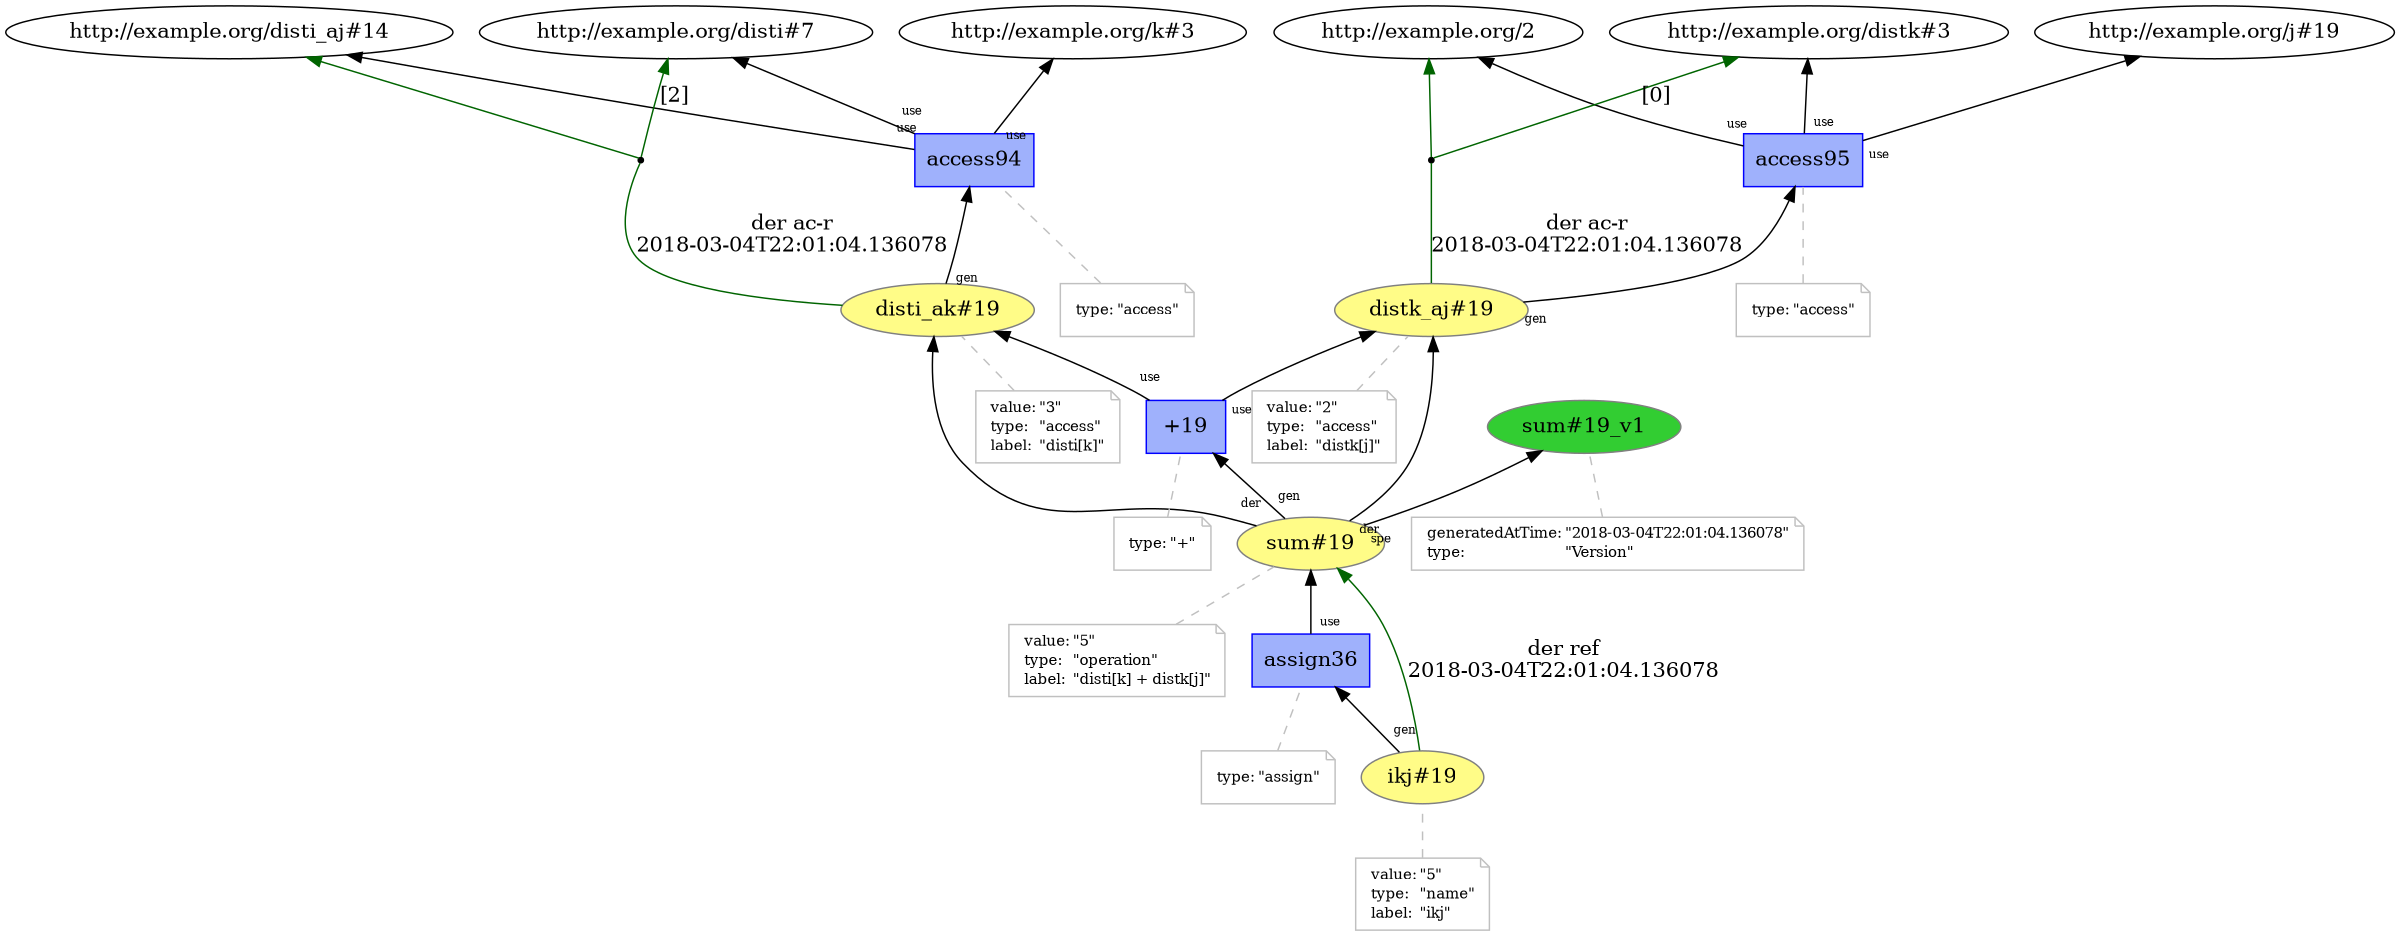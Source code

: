 digraph "PROV" { size="16,12"; rankdir="BT";
"http://example.org/disti_ak#19" [fillcolor="#FFFC87",color="#808080",style="filled",label="disti_ak#19",URL="http://example.org/disti_ak#19"]
"-attrs0" [color="gray",shape="note",fontsize="10",fontcolor="black",label=<<TABLE cellpadding="0" border="0">
	<TR>
	    <TD align="left">value:</TD>
	    <TD align="left">&quot;3&quot;</TD>
	</TR>
	<TR>
	    <TD align="left">type:</TD>
	    <TD align="left">&quot;access&quot;</TD>
	</TR>
	<TR>
	    <TD align="left">label:</TD>
	    <TD align="left">&quot;disti[k]&quot;</TD>
	</TR>
</TABLE>>]
"-attrs0" -> "http://example.org/disti_ak#19" [color="gray",style="dashed",arrowhead="none"]
"http://example.org/access94" [fillcolor="#9FB1FC",color="#0000FF",shape="polygon",sides="4",style="filled",label="access94",URL="http://example.org/access94"]
"-attrs1" [color="gray",shape="note",fontsize="10",fontcolor="black",label=<<TABLE cellpadding="0" border="0">
	<TR>
	    <TD align="left">type:</TD>
	    <TD align="left">&quot;access&quot;</TD>
	</TR>
</TABLE>>]
"-attrs1" -> "http://example.org/access94" [color="gray",style="dashed",arrowhead="none"]
"http://example.org/access94" -> "http://example.org/disti_aj#14" [labelfontsize="8",labeldistance="1.5",labelangle="60.0",rotation="20",taillabel="use"]
"bn0" [shape="point",label=""]
"http://example.org/disti_ak#19" -> "bn0" [arrowhead="none",color="darkgreen",label="der ac-r
2018-03-04T22:01:04.136078"]
"bn0" -> "http://example.org/disti#7" [labelfontsize="8",labeldistance="1.5",color="darkgreen",labelangle="60.0",rotation="20",label="[2]"]
"bn0" -> "http://example.org/disti_aj#14" [color="darkgreen"]
"http://example.org/disti_ak#19" -> "http://example.org/access94" [labelfontsize="8",labeldistance="1.5",labelangle="60.0",rotation="20",taillabel="gen"]
"http://example.org/access94" -> "http://example.org/disti#7" [labelfontsize="8",labeldistance="1.5",labelangle="60.0",rotation="20",taillabel="use"]
"http://example.org/access94" -> "http://example.org/k#3" [labelfontsize="8",labeldistance="1.5",labelangle="60.0",rotation="20",taillabel="use"]
"http://example.org/distk_aj#19" [fillcolor="#FFFC87",color="#808080",style="filled",label="distk_aj#19",URL="http://example.org/distk_aj#19"]
"-attrs2" [color="gray",shape="note",fontsize="10",fontcolor="black",label=<<TABLE cellpadding="0" border="0">
	<TR>
	    <TD align="left">value:</TD>
	    <TD align="left">&quot;2&quot;</TD>
	</TR>
	<TR>
	    <TD align="left">type:</TD>
	    <TD align="left">&quot;access&quot;</TD>
	</TR>
	<TR>
	    <TD align="left">label:</TD>
	    <TD align="left">&quot;distk[j]&quot;</TD>
	</TR>
</TABLE>>]
"-attrs2" -> "http://example.org/distk_aj#19" [color="gray",style="dashed",arrowhead="none"]
"http://example.org/access95" [fillcolor="#9FB1FC",color="#0000FF",shape="polygon",sides="4",style="filled",label="access95",URL="http://example.org/access95"]
"-attrs3" [color="gray",shape="note",fontsize="10",fontcolor="black",label=<<TABLE cellpadding="0" border="0">
	<TR>
	    <TD align="left">type:</TD>
	    <TD align="left">&quot;access&quot;</TD>
	</TR>
</TABLE>>]
"-attrs3" -> "http://example.org/access95" [color="gray",style="dashed",arrowhead="none"]
"http://example.org/access95" -> "http://example.org/2" [labelfontsize="8",labeldistance="1.5",labelangle="60.0",rotation="20",taillabel="use"]
"bn1" [shape="point",label=""]
"http://example.org/distk_aj#19" -> "bn1" [arrowhead="none",color="darkgreen",label="der ac-r
2018-03-04T22:01:04.136078"]
"bn1" -> "http://example.org/distk#3" [labelfontsize="8",labeldistance="1.5",color="darkgreen",labelangle="60.0",rotation="20",label="[0]"]
"bn1" -> "http://example.org/2" [color="darkgreen"]
"http://example.org/distk_aj#19" -> "http://example.org/access95" [labelfontsize="8",labeldistance="1.5",labelangle="60.0",rotation="20",taillabel="gen"]
"http://example.org/access95" -> "http://example.org/distk#3" [labelfontsize="8",labeldistance="1.5",labelangle="60.0",rotation="20",taillabel="use"]
"http://example.org/access95" -> "http://example.org/j#19" [labelfontsize="8",labeldistance="1.5",labelangle="60.0",rotation="20",taillabel="use"]
"http://example.org/sum#19" [fillcolor="#FFFC87",color="#808080",style="filled",label="sum#19",URL="http://example.org/sum#19"]
"-attrs4" [color="gray",shape="note",fontsize="10",fontcolor="black",label=<<TABLE cellpadding="0" border="0">
	<TR>
	    <TD align="left">value:</TD>
	    <TD align="left">&quot;5&quot;</TD>
	</TR>
	<TR>
	    <TD align="left">type:</TD>
	    <TD align="left">&quot;operation&quot;</TD>
	</TR>
	<TR>
	    <TD align="left">label:</TD>
	    <TD align="left">&quot;disti[k] + distk[j]&quot;</TD>
	</TR>
</TABLE>>]
"-attrs4" -> "http://example.org/sum#19" [color="gray",style="dashed",arrowhead="none"]
"http://example.org/sum#19_v1" [fillcolor="#32CD32",color="#808080",style="filled",label="sum#19_v1",URL="http://example.org/sum#19_v1"]
"-attrs5" [color="gray",shape="note",fontsize="10",fontcolor="black",label=<<TABLE cellpadding="0" border="0">
	<TR>
	    <TD align="left">generatedAtTime:</TD>
	    <TD align="left">&quot;2018-03-04T22:01:04.136078&quot;</TD>
	</TR>
	<TR>
	    <TD align="left">type:</TD>
	    <TD align="left">&quot;Version&quot;</TD>
	</TR>
</TABLE>>]
"-attrs5" -> "http://example.org/sum#19_v1" [color="gray",style="dashed",arrowhead="none"]
"http://example.org/sum#19" -> "http://example.org/sum#19_v1" [labelfontsize="8",labeldistance="1.5",labelangle="60.0",rotation="20",taillabel="spe"]
"http://example.org/+19" [fillcolor="#9FB1FC",color="#0000FF",shape="polygon",sides="4",style="filled",label="+19",URL="http://example.org/+19"]
"-attrs6" [color="gray",shape="note",fontsize="10",fontcolor="black",label=<<TABLE cellpadding="0" border="0">
	<TR>
	    <TD align="left">type:</TD>
	    <TD align="left">&quot;+&quot;</TD>
	</TR>
</TABLE>>]
"-attrs6" -> "http://example.org/+19" [color="gray",style="dashed",arrowhead="none"]
"http://example.org/+19" -> "http://example.org/disti_ak#19" [labelfontsize="8",labeldistance="1.5",labelangle="60.0",rotation="20",taillabel="use"]
"http://example.org/sum#19" -> "http://example.org/disti_ak#19" [labelfontsize="8",labeldistance="1.5",labelangle="60.0",rotation="20",taillabel="der"]
"http://example.org/+19" -> "http://example.org/distk_aj#19" [labelfontsize="8",labeldistance="1.5",labelangle="60.0",rotation="20",taillabel="use"]
"http://example.org/sum#19" -> "http://example.org/distk_aj#19" [labelfontsize="8",labeldistance="1.5",labelangle="60.0",rotation="20",taillabel="der"]
"http://example.org/sum#19" -> "http://example.org/+19" [labelfontsize="8",labeldistance="1.5",labelangle="60.0",rotation="20",taillabel="gen"]
"http://example.org/ikj#19" [fillcolor="#FFFC87",color="#808080",style="filled",label="ikj#19",URL="http://example.org/ikj#19"]
"-attrs7" [color="gray",shape="note",fontsize="10",fontcolor="black",label=<<TABLE cellpadding="0" border="0">
	<TR>
	    <TD align="left">value:</TD>
	    <TD align="left">&quot;5&quot;</TD>
	</TR>
	<TR>
	    <TD align="left">type:</TD>
	    <TD align="left">&quot;name&quot;</TD>
	</TR>
	<TR>
	    <TD align="left">label:</TD>
	    <TD align="left">&quot;ikj&quot;</TD>
	</TR>
</TABLE>>]
"-attrs7" -> "http://example.org/ikj#19" [color="gray",style="dashed",arrowhead="none"]
"http://example.org/assign36" [fillcolor="#9FB1FC",color="#0000FF",shape="polygon",sides="4",style="filled",label="assign36",URL="http://example.org/assign36"]
"-attrs8" [color="gray",shape="note",fontsize="10",fontcolor="black",label=<<TABLE cellpadding="0" border="0">
	<TR>
	    <TD align="left">type:</TD>
	    <TD align="left">&quot;assign&quot;</TD>
	</TR>
</TABLE>>]
"-attrs8" -> "http://example.org/assign36" [color="gray",style="dashed",arrowhead="none"]
"http://example.org/assign36" -> "http://example.org/sum#19" [labelfontsize="8",labeldistance="1.5",labelangle="60.0",rotation="20",taillabel="use"]
"http://example.org/ikj#19" -> "http://example.org/sum#19" [labelfontsize="8",labeldistance="1.5",color="darkgreen",labelangle="60.0",rotation="20",label="der ref
2018-03-04T22:01:04.136078"]
"http://example.org/ikj#19" -> "http://example.org/assign36" [labelfontsize="8",labeldistance="1.5",labelangle="60.0",rotation="20",taillabel="gen"]
}